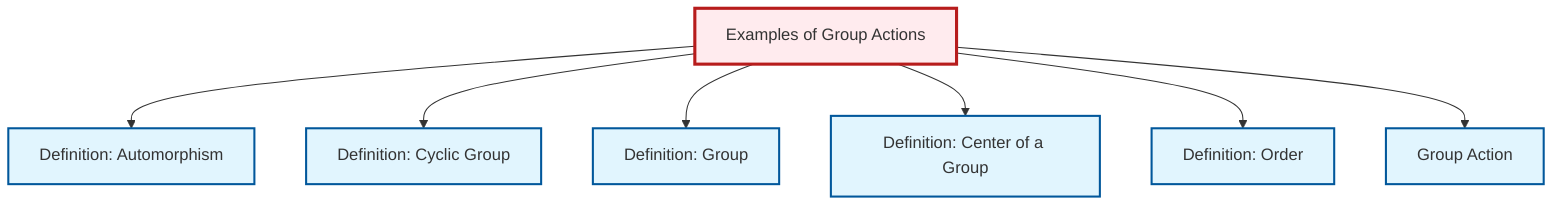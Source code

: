 graph TD
    classDef definition fill:#e1f5fe,stroke:#01579b,stroke-width:2px
    classDef theorem fill:#f3e5f5,stroke:#4a148c,stroke-width:2px
    classDef axiom fill:#fff3e0,stroke:#e65100,stroke-width:2px
    classDef example fill:#e8f5e9,stroke:#1b5e20,stroke-width:2px
    classDef current fill:#ffebee,stroke:#b71c1c,stroke-width:3px
    def-automorphism["Definition: Automorphism"]:::definition
    def-cyclic-group["Definition: Cyclic Group"]:::definition
    def-order["Definition: Order"]:::definition
    def-group-action["Group Action"]:::definition
    def-group["Definition: Group"]:::definition
    def-center-of-group["Definition: Center of a Group"]:::definition
    ex-group-action-examples["Examples of Group Actions"]:::example
    ex-group-action-examples --> def-automorphism
    ex-group-action-examples --> def-cyclic-group
    ex-group-action-examples --> def-group
    ex-group-action-examples --> def-center-of-group
    ex-group-action-examples --> def-order
    ex-group-action-examples --> def-group-action
    class ex-group-action-examples current